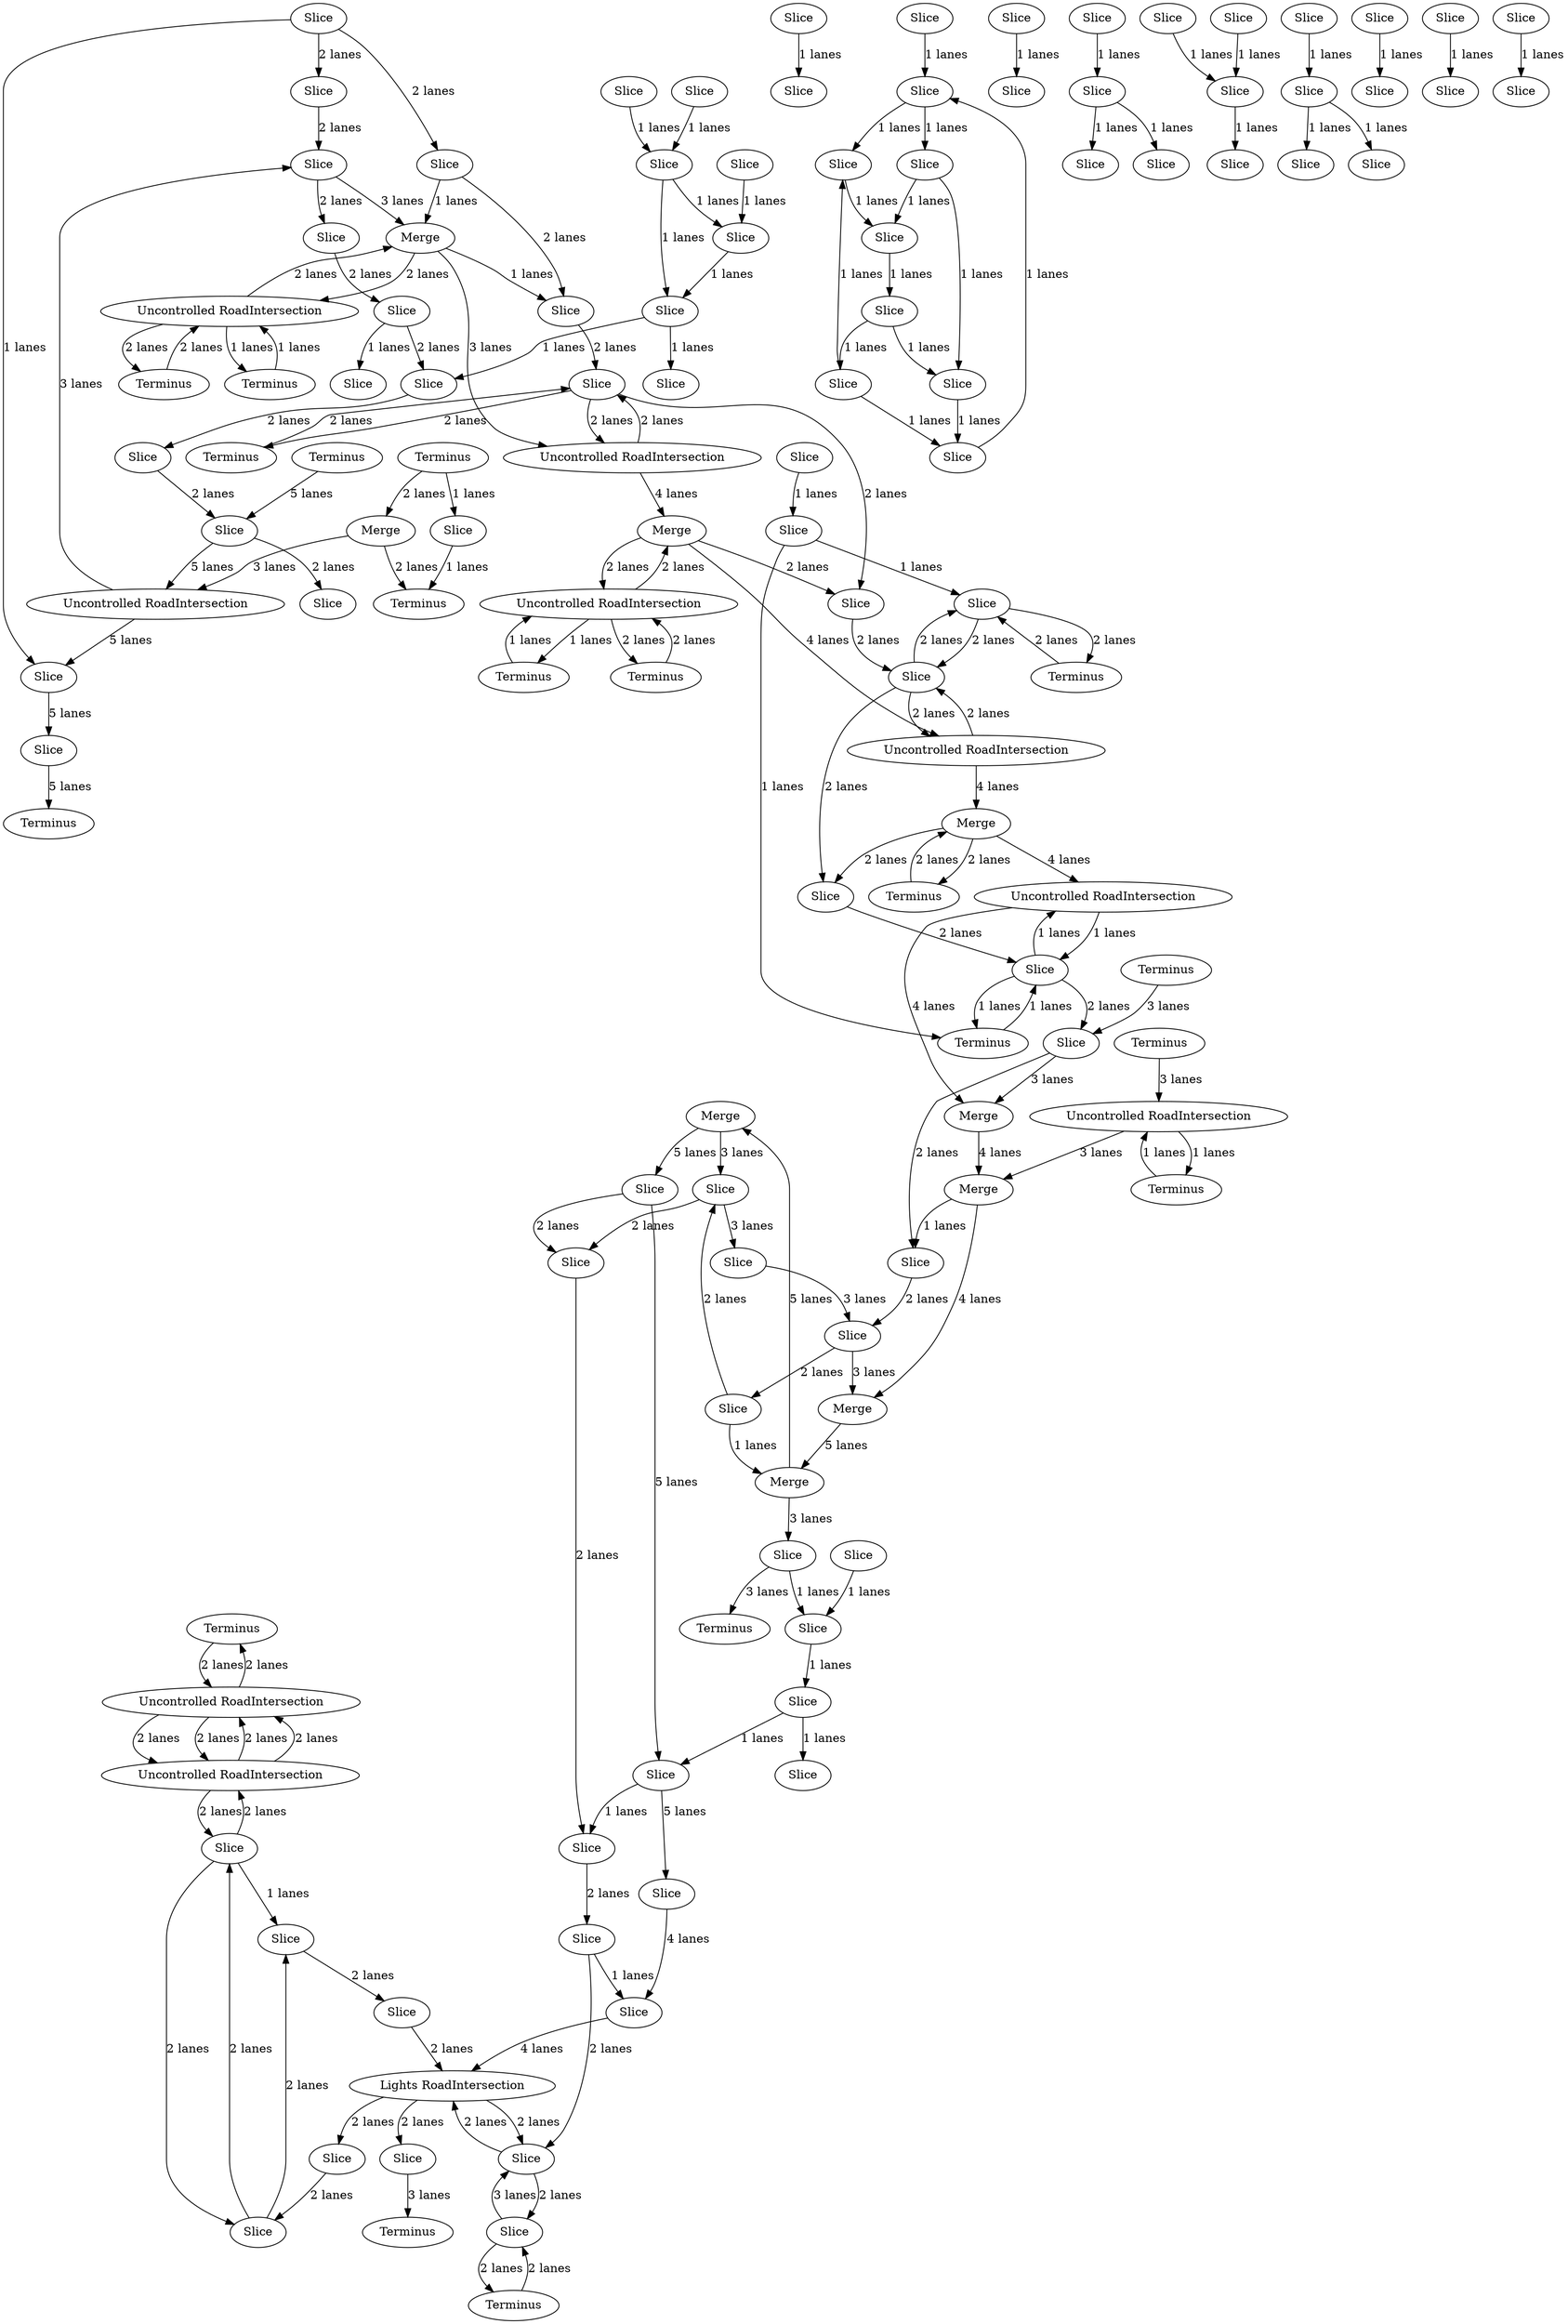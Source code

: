 digraph {
    0 [ label = "Terminus" ]
    1 [ label = "Uncontrolled RoadIntersection" ]
    2 [ label = "Terminus" ]
    3 [ label = "Uncontrolled RoadIntersection" ]
    4 [ label = "Slice" ]
    5 [ label = "Slice" ]
    6 [ label = "Slice" ]
    7 [ label = "Slice" ]
    8 [ label = "Slice" ]
    9 [ label = "Slice" ]
    10 [ label = "Slice" ]
    11 [ label = "Slice" ]
    12 [ label = "Slice" ]
    13 [ label = "Slice" ]
    14 [ label = "Slice" ]
    15 [ label = "Slice" ]
    16 [ label = "Slice" ]
    17 [ label = "Slice" ]
    18 [ label = "Slice" ]
    19 [ label = "Slice" ]
    20 [ label = "Slice" ]
    21 [ label = "Slice" ]
    22 [ label = "Lights RoadIntersection" ]
    23 [ label = "Slice" ]
    24 [ label = "Slice" ]
    25 [ label = "Slice" ]
    26 [ label = "Slice" ]
    27 [ label = "Slice" ]
    28 [ label = "Slice" ]
    29 [ label = "Slice" ]
    30 [ label = "Slice" ]
    31 [ label = "Slice" ]
    32 [ label = "Slice" ]
    33 [ label = "Slice" ]
    34 [ label = "Slice" ]
    35 [ label = "Slice" ]
    36 [ label = "Slice" ]
    37 [ label = "Slice" ]
    38 [ label = "Slice" ]
    39 [ label = "Slice" ]
    40 [ label = "Slice" ]
    41 [ label = "Slice" ]
    42 [ label = "Slice" ]
    43 [ label = "Slice" ]
    44 [ label = "Slice" ]
    45 [ label = "Slice" ]
    46 [ label = "Slice" ]
    47 [ label = "Terminus" ]
    48 [ label = "Slice" ]
    49 [ label = "Slice" ]
    50 [ label = "Merge" ]
    51 [ label = "Slice" ]
    52 [ label = "Slice" ]
    53 [ label = "Terminus" ]
    54 [ label = "Merge" ]
    55 [ label = "Slice" ]
    56 [ label = "Merge" ]
    57 [ label = "Slice" ]
    58 [ label = "Terminus" ]
    59 [ label = "Uncontrolled RoadIntersection" ]
    60 [ label = "Merge" ]
    61 [ label = "Slice" ]
    62 [ label = "Merge" ]
    63 [ label = "Terminus" ]
    64 [ label = "Slice" ]
    65 [ label = "Slice" ]
    66 [ label = "Slice" ]
    67 [ label = "Slice" ]
    68 [ label = "Terminus" ]
    69 [ label = "Uncontrolled RoadIntersection" ]
    70 [ label = "Slice" ]
    71 [ label = "Merge" ]
    72 [ label = "Slice" ]
    73 [ label = "Slice" ]
    74 [ label = "Slice" ]
    75 [ label = "Terminus" ]
    76 [ label = "Terminus" ]
    77 [ label = "Terminus" ]
    78 [ label = "Terminus" ]
    79 [ label = "Uncontrolled RoadIntersection" ]
    80 [ label = "Slice" ]
    81 [ label = "Uncontrolled RoadIntersection" ]
    82 [ label = "Terminus" ]
    83 [ label = "Merge" ]
    84 [ label = "Slice" ]
    85 [ label = "Slice" ]
    86 [ label = "Slice" ]
    87 [ label = "Slice" ]
    88 [ label = "Terminus" ]
    89 [ label = "Uncontrolled RoadIntersection" ]
    90 [ label = "Slice" ]
    91 [ label = "Uncontrolled RoadIntersection" ]
    92 [ label = "Merge" ]
    93 [ label = "Slice" ]
    94 [ label = "Slice" ]
    95 [ label = "Terminus" ]
    96 [ label = "Terminus" ]
    97 [ label = "Slice" ]
    98 [ label = "Slice" ]
    99 [ label = "Slice" ]
    100 [ label = "Slice" ]
    101 [ label = "Slice" ]
    102 [ label = "Slice" ]
    103 [ label = "Slice" ]
    104 [ label = "Slice" ]
    105 [ label = "Slice" ]
    106 [ label = "Slice" ]
    107 [ label = "Uncontrolled RoadIntersection" ]
    108 [ label = "Slice" ]
    109 [ label = "Slice" ]
    110 [ label = "Terminus" ]
    111 [ label = "Slice" ]
    112 [ label = "Merge" ]
    113 [ label = "Slice" ]
    114 [ label = "Slice" ]
    115 [ label = "Slice" ]
    116 [ label = "Slice" ]
    117 [ label = "Slice" ]
    118 [ label = "Slice" ]
    119 [ label = "Slice" ]
    120 [ label = "Slice" ]
    121 [ label = "Terminus" ]
    122 [ label = "Slice" ]
    123 [ label = "Terminus" ]
    124 [ label = "Terminus" ]
    55 -> 54 [ label = "1 lanes" ]
    63 -> 71 [ label = "2 lanes" ]
    71 -> 63 [ label = "2 lanes" ]
    76 -> 81 [ label = "2 lanes" ]
    81 -> 76 [ label = "2 lanes" ]
    81 -> 83 [ label = "2 lanes" ]
    83 -> 81 [ label = "2 lanes" ]
    88 -> 91 [ label = "2 lanes" ]
    91 -> 88 [ label = "2 lanes" ]
    91 -> 92 [ label = "2 lanes" ]
    92 -> 91 [ label = "2 lanes" ]
    89 -> 90 [ label = "2 lanes" ]
    90 -> 89 [ label = "2 lanes" ]
    78 -> 64 [ label = "3 lanes" ]
    64 -> 62 [ label = "3 lanes" ]
    18 -> 43 [ label = "1 lanes" ]
    43 -> 44 [ label = "1 lanes" ]
    44 -> 45 [ label = "1 lanes" ]
    45 -> 46 [ label = "1 lanes" ]
    79 -> 80 [ label = "2 lanes" ]
    80 -> 79 [ label = "2 lanes" ]
    80 -> 85 [ label = "2 lanes" ]
    85 -> 80 [ label = "2 lanes" ]
    85 -> 77 [ label = "2 lanes" ]
    77 -> 85 [ label = "2 lanes" ]
    67 -> 57 [ label = "3 lanes" ]
    57 -> 56 [ label = "3 lanes" ]
    50 -> 51 [ label = "3 lanes" ]
    51 -> 67 [ label = "3 lanes" ]
    52 -> 43 [ label = "1 lanes" ]
    69 -> 70 [ label = "1 lanes" ]
    70 -> 69 [ label = "1 lanes" ]
    70 -> 75 [ label = "1 lanes" ]
    75 -> 70 [ label = "1 lanes" ]
    107 -> 105 [ label = "5 lanes" ]
    124 -> 116 [ label = "5 lanes" ]
    81 -> 82 [ label = "1 lanes" ]
    82 -> 81 [ label = "1 lanes" ]
    44 -> 8 [ label = "1 lanes" ]
    20 -> 29 [ label = "1 lanes" ]
    29 -> 35 [ label = "1 lanes" ]
    35 -> 26 [ label = "1 lanes" ]
    26 -> 20 [ label = "1 lanes" ]
    5 -> 6 [ label = "2 lanes" ]
    22 -> 13 [ label = "2 lanes" ]
    6 -> 11 [ label = "2 lanes" ]
    42 -> 37 [ label = "4 lanes" ]
    102 -> 92 [ label = "3 lanes" ]
    92 -> 89 [ label = "3 lanes" ]
    106 -> 110 [ label = "5 lanes" ]
    54 -> 50 [ label = "5 lanes" ]
    50 -> 48 [ label = "5 lanes" ]
    48 -> 45 [ label = "5 lanes" ]
    45 -> 42 [ label = "5 lanes" ]
    58 -> 59 [ label = "3 lanes" ]
    59 -> 60 [ label = "3 lanes" ]
    0 -> 1 [ label = "2 lanes" ]
    1 -> 0 [ label = "2 lanes" ]
    1 -> 3 [ label = "2 lanes" ]
    3 -> 1 [ label = "2 lanes" ]
    3 -> 4 [ label = "2 lanes" ]
    4 -> 3 [ label = "2 lanes" ]
    39 -> 22 [ label = "2 lanes" ]
    22 -> 39 [ label = "2 lanes" ]
    36 -> 34 [ label = "1 lanes" ]
    38 -> 36 [ label = "1 lanes" ]
    36 -> 33 [ label = "1 lanes" ]
    30 -> 19 [ label = "1 lanes" ]
    19 -> 16 [ label = "1 lanes" ]
    1 -> 3 [ label = "2 lanes" ]
    3 -> 1 [ label = "2 lanes" ]
    7 -> 9 [ label = "1 lanes" ]
    69 -> 62 [ label = "4 lanes" ]
    62 -> 60 [ label = "4 lanes" ]
    90 -> 84 [ label = "2 lanes" ]
    40 -> 37 [ label = "1 lanes" ]
    47 -> 41 [ label = "2 lanes" ]
    41 -> 47 [ label = "2 lanes" ]
    112 -> 107 [ label = "3 lanes" ]
    112 -> 123 [ label = "2 lanes" ]
    121 -> 112 [ label = "2 lanes" ]
    107 -> 102 [ label = "3 lanes" ]
    104 -> 94 [ label = "2 lanes" ]
    94 -> 93 [ label = "2 lanes" ]
    93 -> 90 [ label = "2 lanes" ]
    104 -> 105 [ label = "1 lanes" ]
    20 -> 25 [ label = "1 lanes" ]
    10 -> 20 [ label = "1 lanes" ]
    25 -> 28 [ label = "1 lanes" ]
    28 -> 31 [ label = "1 lanes" ]
    31 -> 27 [ label = "1 lanes" ]
    27 -> 25 [ label = "1 lanes" ]
    54 -> 52 [ label = "3 lanes" ]
    52 -> 53 [ label = "3 lanes" ]
    84 -> 80 [ label = "2 lanes" ]
    80 -> 74 [ label = "2 lanes" ]
    74 -> 70 [ label = "2 lanes" ]
    70 -> 64 [ label = "2 lanes" ]
    64 -> 61 [ label = "2 lanes" ]
    61 -> 57 [ label = "2 lanes" ]
    57 -> 55 [ label = "2 lanes" ]
    55 -> 51 [ label = "2 lanes" ]
    51 -> 49 [ label = "2 lanes" ]
    49 -> 46 [ label = "2 lanes" ]
    46 -> 40 [ label = "2 lanes" ]
    40 -> 39 [ label = "2 lanes" ]
    94 -> 92 [ label = "1 lanes" ]
    71 -> 74 [ label = "2 lanes" ]
    60 -> 61 [ label = "1 lanes" ]
    83 -> 84 [ label = "2 lanes" ]
    90 -> 95 [ label = "2 lanes" ]
    95 -> 90 [ label = "2 lanes" ]
    109 -> 116 [ label = "2 lanes" ]
    116 -> 118 [ label = "2 lanes" ]
    115 -> 114 [ label = "1 lanes" ]
    114 -> 113 [ label = "1 lanes" ]
    113 -> 111 [ label = "1 lanes" ]
    108 -> 109 [ label = "2 lanes" ]
    22 -> 15 [ label = "2 lanes" ]
    119 -> 122 [ label = "1 lanes" ]
    122 -> 113 [ label = "1 lanes" ]
    113 -> 108 [ label = "1 lanes" ]
    4 -> 6 [ label = "1 lanes" ]
    17 -> 24 [ label = "1 lanes" ]
    24 -> 32 [ label = "1 lanes" ]
    41 -> 39 [ label = "3 lanes" ]
    39 -> 41 [ label = "2 lanes" ]
    15 -> 5 [ label = "2 lanes" ]
    4 -> 5 [ label = "2 lanes" ]
    5 -> 4 [ label = "2 lanes" ]
    11 -> 22 [ label = "2 lanes" ]
    13 -> 2 [ label = "3 lanes" ]
    37 -> 22 [ label = "4 lanes" ]
    19 -> 21 [ label = "1 lanes" ]
    23 -> 24 [ label = "1 lanes" ]
    59 -> 68 [ label = "1 lanes" ]
    68 -> 59 [ label = "1 lanes" ]
    101 -> 99 [ label = "2 lanes" ]
    99 -> 108 [ label = "2 lanes" ]
    104 -> 103 [ label = "2 lanes" ]
    103 -> 102 [ label = "2 lanes" ]
    102 -> 101 [ label = "2 lanes" ]
    100 -> 97 [ label = "1 lanes" ]
    99 -> 98 [ label = "1 lanes" ]
    116 -> 107 [ label = "5 lanes" ]
    92 -> 93 [ label = "1 lanes" ]
    86 -> 87 [ label = "1 lanes" ]
    120 -> 123 [ label = "1 lanes" ]
    105 -> 106 [ label = "5 lanes" ]
    91 -> 96 [ label = "1 lanes" ]
    96 -> 91 [ label = "1 lanes" ]
    48 -> 49 [ label = "2 lanes" ]
    117 -> 122 [ label = "1 lanes" ]
    122 -> 114 [ label = "1 lanes" ]
    66 -> 65 [ label = "1 lanes" ]
    14 -> 12 [ label = "1 lanes" ]
    121 -> 120 [ label = "1 lanes" ]
    73 -> 72 [ label = "1 lanes" ]
    72 -> 75 [ label = "1 lanes" ]
    72 -> 85 [ label = "1 lanes" ]
    31 -> 35 [ label = "1 lanes" ]
    27 -> 26 [ label = "1 lanes" ]
    29 -> 28 [ label = "1 lanes" ]
    56 -> 54 [ label = "5 lanes" ]
    60 -> 56 [ label = "4 lanes" ]
    79 -> 71 [ label = "4 lanes" ]
    83 -> 79 [ label = "4 lanes" ]
    89 -> 83 [ label = "4 lanes" ]
    71 -> 69 [ label = "4 lanes" ]
}
